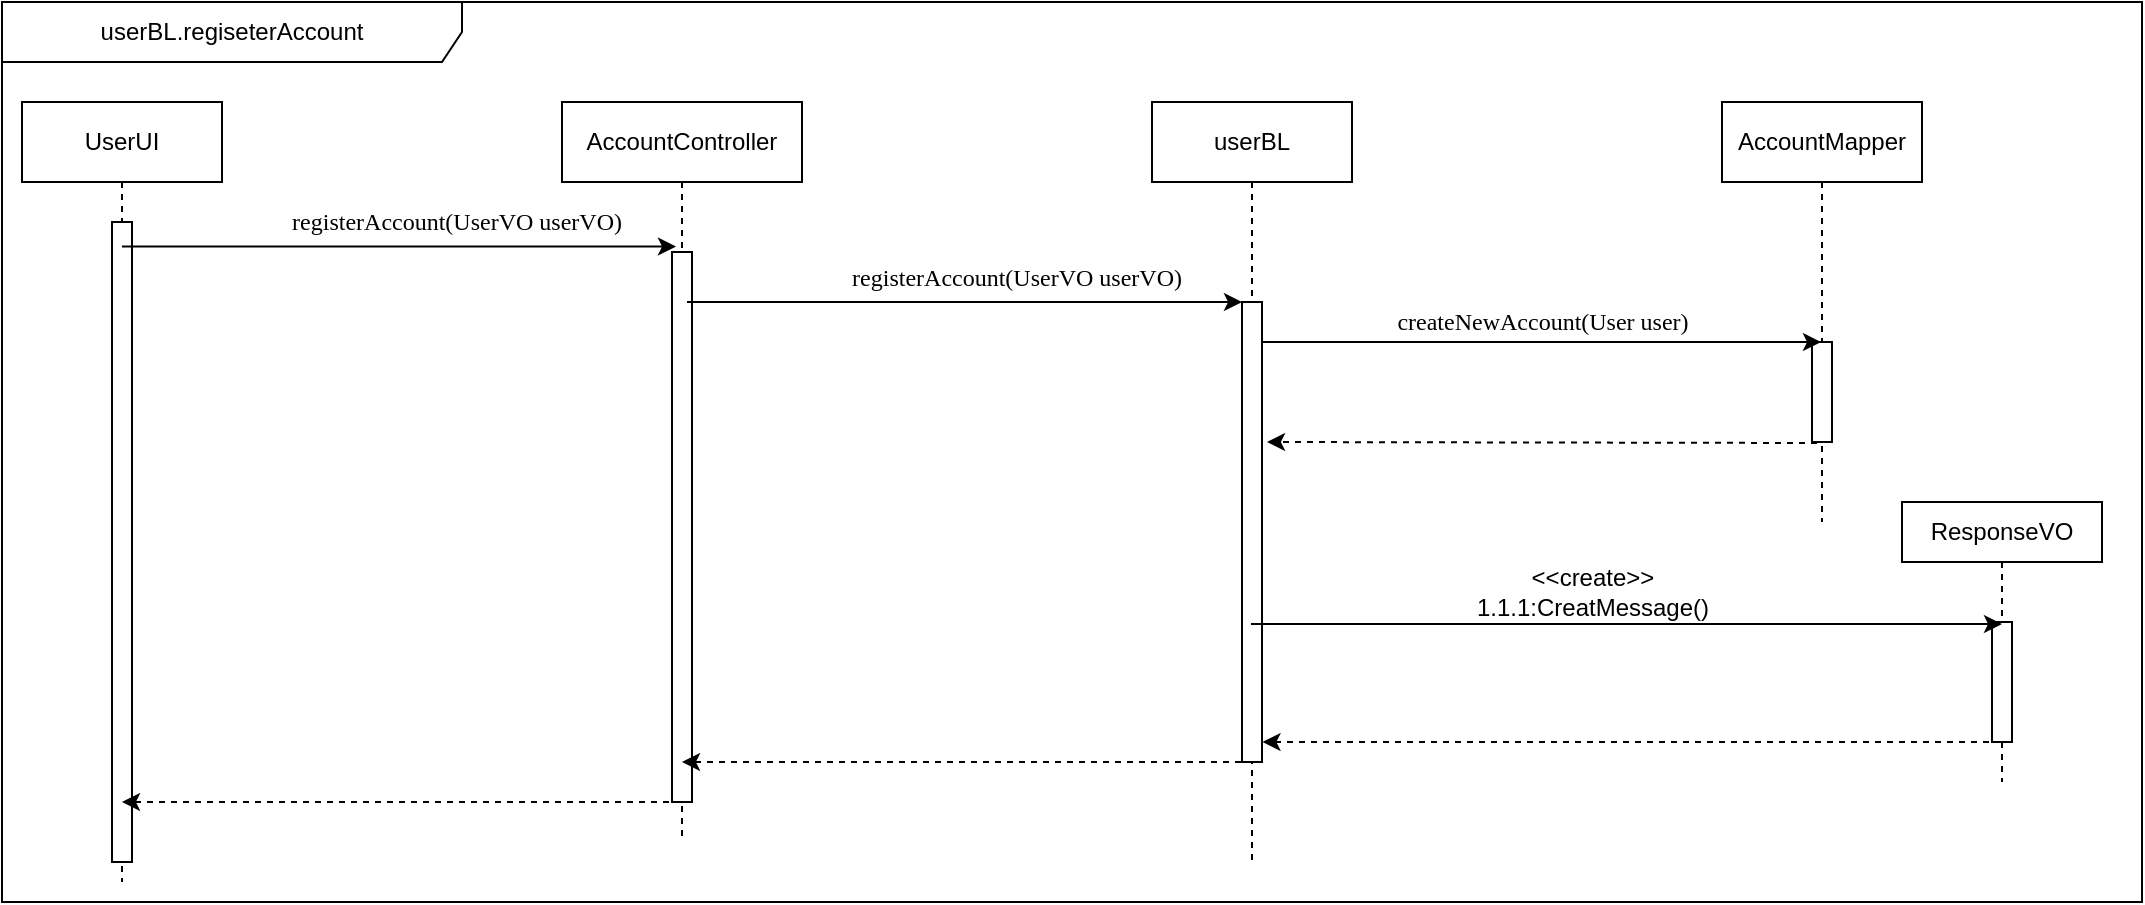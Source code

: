 <mxfile version="13.1.3" type="device"><diagram id="IK6v0A8cggUjsMmJ_jeH" name="第 1 页"><mxGraphModel dx="1298" dy="762" grid="1" gridSize="10" guides="1" tooltips="1" connect="1" arrows="1" fold="1" page="1" pageScale="1" pageWidth="1169" pageHeight="1654" math="0" shadow="0"><root><mxCell id="0"/><mxCell id="1" parent="0"/><mxCell id="jZvukRCiocEKF5469Hh3-51" value="userBL.regiseterAccount" style="shape=umlFrame;whiteSpace=wrap;html=1;labelBackgroundColor=none;width=230;height=30;" parent="1" vertex="1"><mxGeometry x="10" y="60" width="1070" height="450" as="geometry"/></mxCell><mxCell id="jZvukRCiocEKF5469Hh3-1" value="UserUI" style="shape=umlLifeline;perimeter=lifelinePerimeter;whiteSpace=wrap;html=1;container=1;collapsible=0;recursiveResize=0;outlineConnect=0;" parent="1" vertex="1"><mxGeometry x="20" y="110" width="100" height="390" as="geometry"/></mxCell><mxCell id="jZvukRCiocEKF5469Hh3-5" value="" style="html=1;points=[];perimeter=orthogonalPerimeter;" parent="jZvukRCiocEKF5469Hh3-1" vertex="1"><mxGeometry x="45" y="60" width="10" height="320" as="geometry"/></mxCell><mxCell id="jZvukRCiocEKF5469Hh3-2" value="AccountController" style="shape=umlLifeline;perimeter=lifelinePerimeter;whiteSpace=wrap;html=1;container=1;collapsible=0;recursiveResize=0;outlineConnect=0;" parent="1" vertex="1"><mxGeometry x="290" y="110" width="120" height="370" as="geometry"/></mxCell><mxCell id="jZvukRCiocEKF5469Hh3-6" value="" style="html=1;points=[];perimeter=orthogonalPerimeter;" parent="jZvukRCiocEKF5469Hh3-2" vertex="1"><mxGeometry x="55" y="75" width="10" height="275" as="geometry"/></mxCell><mxCell id="jZvukRCiocEKF5469Hh3-3" value="userBL" style="shape=umlLifeline;perimeter=lifelinePerimeter;whiteSpace=wrap;html=1;container=1;collapsible=0;recursiveResize=0;outlineConnect=0;" parent="1" vertex="1"><mxGeometry x="585" y="110" width="100" height="380" as="geometry"/></mxCell><mxCell id="jZvukRCiocEKF5469Hh3-7" value="" style="html=1;points=[];perimeter=orthogonalPerimeter;" parent="jZvukRCiocEKF5469Hh3-3" vertex="1"><mxGeometry x="45" y="100" width="10" height="230" as="geometry"/></mxCell><mxCell id="jZvukRCiocEKF5469Hh3-4" value="AccountMapper" style="shape=umlLifeline;perimeter=lifelinePerimeter;whiteSpace=wrap;html=1;container=1;collapsible=0;recursiveResize=0;outlineConnect=0;" parent="1" vertex="1"><mxGeometry x="870" y="110" width="100" height="210" as="geometry"/></mxCell><mxCell id="jZvukRCiocEKF5469Hh3-8" value="" style="html=1;points=[];perimeter=orthogonalPerimeter;" parent="jZvukRCiocEKF5469Hh3-4" vertex="1"><mxGeometry x="45" y="120" width="10" height="50" as="geometry"/></mxCell><mxCell id="jZvukRCiocEKF5469Hh3-11" value="" style="endArrow=classic;html=1;dashed=1;" parent="1" source="jZvukRCiocEKF5469Hh3-2" target="jZvukRCiocEKF5469Hh3-1" edge="1"><mxGeometry width="50" height="50" relative="1" as="geometry"><mxPoint x="160" y="385" as="sourcePoint"/><mxPoint x="70" y="385" as="targetPoint"/><Array as="points"><mxPoint x="200" y="460"/></Array></mxGeometry></mxCell><mxCell id="jZvukRCiocEKF5469Hh3-10" value="" style="endArrow=classic;html=1;entryX=0.2;entryY=-0.01;entryDx=0;entryDy=0;entryPerimeter=0;" parent="1" source="jZvukRCiocEKF5469Hh3-1" target="jZvukRCiocEKF5469Hh3-6" edge="1"><mxGeometry width="50" height="50" relative="1" as="geometry"><mxPoint x="225" y="185" as="sourcePoint"/><mxPoint x="340" y="185" as="targetPoint"/></mxGeometry></mxCell><mxCell id="jZvukRCiocEKF5469Hh3-12" value="&lt;div style=&quot;text-align: justify&quot;&gt;&lt;pre style=&quot;background-color: rgb(255 , 255 , 255) ; font-family: &amp;#34;menlo&amp;#34; ; font-size: 9pt&quot;&gt;registerAccount(UserVO userVO)&lt;/pre&gt;&lt;/div&gt;" style="text;html=1;align=right;verticalAlign=middle;resizable=0;points=[];labelBackgroundColor=none;" parent="jZvukRCiocEKF5469Hh3-10" vertex="1" connectable="0"><mxGeometry x="-0.496" y="10" relative="1" as="geometry"><mxPoint x="180.5" y="-2.25" as="offset"/></mxGeometry></mxCell><mxCell id="jZvukRCiocEKF5469Hh3-17" value="" style="endArrow=classic;html=1;entryX=0.2;entryY=-0.01;entryDx=0;entryDy=0;entryPerimeter=0;" parent="1" edge="1"><mxGeometry width="50" height="50" relative="1" as="geometry"><mxPoint x="352.5" y="210" as="sourcePoint"/><mxPoint x="630" y="210" as="targetPoint"/></mxGeometry></mxCell><mxCell id="jZvukRCiocEKF5469Hh3-19" value="" style="endArrow=classic;html=1;dashed=1;" parent="1" edge="1"><mxGeometry width="50" height="50" relative="1" as="geometry"><mxPoint x="629.5" y="440" as="sourcePoint"/><mxPoint x="350" y="440" as="targetPoint"/></mxGeometry></mxCell><mxCell id="jZvukRCiocEKF5469Hh3-20" value="" style="endArrow=classic;html=1;" parent="1" target="jZvukRCiocEKF5469Hh3-4" edge="1"><mxGeometry width="50" height="50" relative="1" as="geometry"><mxPoint x="640" y="230" as="sourcePoint"/><mxPoint x="870" y="230" as="targetPoint"/></mxGeometry></mxCell><mxCell id="jZvukRCiocEKF5469Hh3-21" value="" style="endArrow=classic;html=1;dashed=1;" parent="1" edge="1"><mxGeometry width="50" height="50" relative="1" as="geometry"><mxPoint x="917.5" y="280.5" as="sourcePoint"/><mxPoint x="642.5" y="280" as="targetPoint"/></mxGeometry></mxCell><mxCell id="jZvukRCiocEKF5469Hh3-23" value="&lt;pre style=&quot;background-color: rgb(255 , 255 , 255) ; font-family: &amp;#34;menlo&amp;#34; ; font-size: 9pt&quot;&gt;&lt;pre style=&quot;font-family: &amp;#34;menlo&amp;#34; ; font-size: 9pt&quot;&gt;createNewAccount(User user)&lt;/pre&gt;&lt;/pre&gt;" style="text;html=1;align=center;verticalAlign=middle;resizable=0;points=[];autosize=1;" parent="1" vertex="1"><mxGeometry x="675" y="200" width="210" height="40" as="geometry"/></mxCell><mxCell id="jZvukRCiocEKF5469Hh3-46" value="ResponseVO" style="shape=umlLifeline;perimeter=lifelinePerimeter;whiteSpace=wrap;html=1;container=1;collapsible=0;recursiveResize=0;outlineConnect=0;size=30;" parent="1" vertex="1"><mxGeometry x="960" y="310" width="100" height="140" as="geometry"/></mxCell><mxCell id="jZvukRCiocEKF5469Hh3-47" value="" style="html=1;points=[];perimeter=orthogonalPerimeter;" parent="jZvukRCiocEKF5469Hh3-46" vertex="1"><mxGeometry x="45" y="60" width="10" height="60" as="geometry"/></mxCell><mxCell id="jZvukRCiocEKF5469Hh3-48" value="" style="endArrow=classic;html=1;" parent="1" edge="1"><mxGeometry width="50" height="50" relative="1" as="geometry"><mxPoint x="634.5" y="371" as="sourcePoint"/><mxPoint x="1010" y="371" as="targetPoint"/></mxGeometry></mxCell><mxCell id="jZvukRCiocEKF5469Hh3-49" value="&lt;span style=&quot;color: rgba(0 , 0 , 0 , 0) ; font-family: monospace ; font-size: 0px ; background-color: rgb(248 , 249 , 250)&quot;&gt;%3CmxGraphModel%3E%3Croot%3E%3CmxCell%20id%3D%220%22%2F%3E%3CmxCell%20id%3D%221%22%20parent%3D%220%22%2F%3E%3CmxCell%20id%3D%222%22%20value%3D%22%22%20style%3D%22endArrow%3Dclassic%3Bhtml%3D1%3Bdashed%3D1%3B%22%20edge%3D%221%22%20parent%3D%221%22%3E%3CmxGeometry%20width%3D%2250%22%20height%3D%2250%22%20relative%3D%221%22%20as%3D%22geometry%22%3E%3CmxPoint%20x%3D%22919.75%22%20y%3D%22380%22%20as%3D%22sourcePoint%22%2F%3E%3CmxPoint%20x%3D%22640.25%22%20y%3D%22380%22%20as%3D%22targetPoint%22%2F%3E%3C%2FmxGeometry%3E%3C%2FmxCell%3E%3C%2Froot%3E%3C%2FmxGraphModel%3E&lt;/span&gt;" style="endArrow=classic;html=1;dashed=1;" parent="1" source="jZvukRCiocEKF5469Hh3-46" edge="1"><mxGeometry width="50" height="50" relative="1" as="geometry"><mxPoint x="919.75" y="430" as="sourcePoint"/><mxPoint x="640.25" y="430" as="targetPoint"/></mxGeometry></mxCell><mxCell id="jZvukRCiocEKF5469Hh3-50" value="&amp;lt;&amp;lt;create&amp;gt;&amp;gt;&lt;br&gt;1.1.1:CreatMessage()" style="text;html=1;align=center;verticalAlign=middle;resizable=0;points=[];autosize=1;" parent="1" vertex="1"><mxGeometry x="740" y="340" width="130" height="30" as="geometry"/></mxCell><mxCell id="0tcw-2-L3ecABs_5iUpQ-1" value="&lt;div style=&quot;text-align: justify&quot;&gt;&lt;/div&gt;&lt;pre style=&quot;background-color: rgb(255 , 255 , 255) ; font-family: &amp;#34;menlo&amp;#34; ; font-size: 9pt&quot;&gt;registerAccount(UserVO userVO)&lt;/pre&gt;" style="text;html=1;align=right;verticalAlign=middle;resizable=0;points=[];labelBackgroundColor=none;" parent="1" vertex="1" connectable="0"><mxGeometry x="400" y="200" as="geometry"><mxPoint x="200.5" y="-2.25" as="offset"/></mxGeometry></mxCell></root></mxGraphModel></diagram></mxfile>